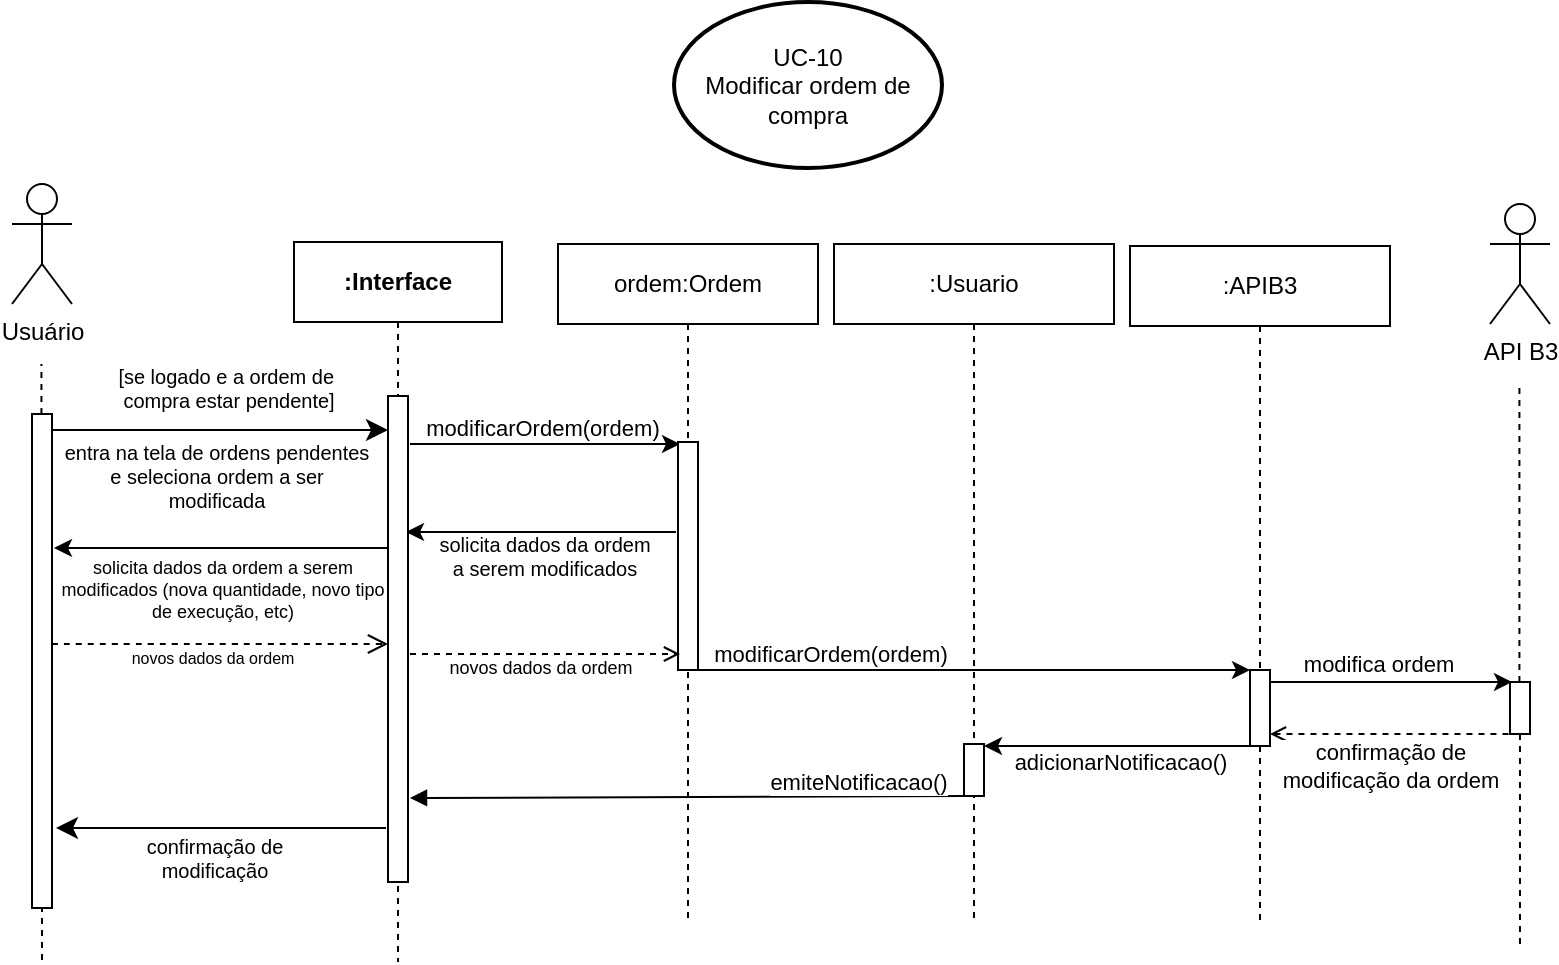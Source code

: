 <mxfile version="24.7.17">
  <diagram name="Página-1" id="LUhKTUrMw7wmdxUSNtai">
    <mxGraphModel dx="1434" dy="2010" grid="0" gridSize="10" guides="0" tooltips="1" connect="0" arrows="0" fold="1" page="1" pageScale="1" pageWidth="827" pageHeight="1169" math="0" shadow="0">
      <root>
        <mxCell id="0" />
        <mxCell id="1" parent="0" />
        <mxCell id="LeFruTOL68ddHuIKSZCm-1" value="Usuário" style="shape=umlActor;verticalLabelPosition=bottom;verticalAlign=top;html=1;" parent="1" vertex="1">
          <mxGeometry x="141" y="70" width="30" height="60" as="geometry" />
        </mxCell>
        <mxCell id="LeFruTOL68ddHuIKSZCm-2" value="" style="endArrow=none;dashed=1;html=1;rounded=0;" parent="1" edge="1" source="LeFruTOL68ddHuIKSZCm-5">
          <mxGeometry width="50" height="50" relative="1" as="geometry">
            <mxPoint x="156" y="440" as="sourcePoint" />
            <mxPoint x="155.72" y="160" as="targetPoint" />
          </mxGeometry>
        </mxCell>
        <mxCell id="LeFruTOL68ddHuIKSZCm-3" style="edgeStyle=orthogonalEdgeStyle;rounded=0;orthogonalLoop=1;jettySize=auto;html=1;curved=0;" parent="1" edge="1">
          <mxGeometry relative="1" as="geometry">
            <mxPoint x="340" y="200" as="sourcePoint" />
            <mxPoint x="475" y="200" as="targetPoint" />
            <Array as="points" />
          </mxGeometry>
        </mxCell>
        <mxCell id="LeFruTOL68ddHuIKSZCm-4" value="modificarOrdem(ordem)" style="edgeLabel;html=1;align=center;verticalAlign=middle;resizable=0;points=[];" parent="LeFruTOL68ddHuIKSZCm-3" vertex="1" connectable="0">
          <mxGeometry x="-0.128" y="1" relative="1" as="geometry">
            <mxPoint x="7" y="-7" as="offset" />
          </mxGeometry>
        </mxCell>
        <mxCell id="LeFruTOL68ddHuIKSZCm-6" value=":Usuario" style="shape=umlLifeline;perimeter=lifelinePerimeter;whiteSpace=wrap;html=1;container=1;dropTarget=0;collapsible=0;recursiveResize=0;outlineConnect=0;portConstraint=eastwest;newEdgeStyle={&quot;curved&quot;:0,&quot;rounded&quot;:0};" parent="1" vertex="1">
          <mxGeometry x="552" y="100" width="140" height="340" as="geometry" />
        </mxCell>
        <mxCell id="LeFruTOL68ddHuIKSZCm-7" value="" style="html=1;points=[[0,0,0,0,5],[0,1,0,0,-5],[1,0,0,0,5],[1,1,0,0,-5]];perimeter=orthogonalPerimeter;outlineConnect=0;targetShapes=umlLifeline;portConstraint=eastwest;newEdgeStyle={&quot;curved&quot;:0,&quot;rounded&quot;:0};" parent="LeFruTOL68ddHuIKSZCm-6" vertex="1">
          <mxGeometry x="65" y="250" width="10" height="26" as="geometry" />
        </mxCell>
        <mxCell id="LeFruTOL68ddHuIKSZCm-8" value=":APIB3" style="shape=umlLifeline;perimeter=lifelinePerimeter;whiteSpace=wrap;html=1;container=1;dropTarget=0;collapsible=0;recursiveResize=0;outlineConnect=0;portConstraint=eastwest;newEdgeStyle={&quot;curved&quot;:0,&quot;rounded&quot;:0};" parent="1" vertex="1">
          <mxGeometry x="700" y="101" width="130" height="339" as="geometry" />
        </mxCell>
        <mxCell id="LeFruTOL68ddHuIKSZCm-54" value="" style="html=1;points=[[0,0,0,0,5],[0,1,0,0,-5],[1,0,0,0,5],[1,1,0,0,-5]];perimeter=orthogonalPerimeter;outlineConnect=0;targetShapes=umlLifeline;portConstraint=eastwest;newEdgeStyle={&quot;curved&quot;:0,&quot;rounded&quot;:0};" parent="LeFruTOL68ddHuIKSZCm-8" vertex="1">
          <mxGeometry x="60" y="212" width="10" height="38" as="geometry" />
        </mxCell>
        <mxCell id="LeFruTOL68ddHuIKSZCm-16" value="ordem:Ordem" style="shape=umlLifeline;perimeter=lifelinePerimeter;whiteSpace=wrap;html=1;container=1;dropTarget=0;collapsible=0;recursiveResize=0;outlineConnect=0;portConstraint=eastwest;newEdgeStyle={&quot;curved&quot;:0,&quot;rounded&quot;:0};" parent="1" vertex="1">
          <mxGeometry x="414" y="100" width="130" height="340" as="geometry" />
        </mxCell>
        <mxCell id="LeFruTOL68ddHuIKSZCm-17" value="" style="html=1;points=[[0,0,0,0,5],[0,1,0,0,-5],[1,0,0,0,5],[1,1,0,0,-5]];perimeter=orthogonalPerimeter;outlineConnect=0;targetShapes=umlLifeline;portConstraint=eastwest;newEdgeStyle={&quot;curved&quot;:0,&quot;rounded&quot;:0};" parent="LeFruTOL68ddHuIKSZCm-16" vertex="1">
          <mxGeometry x="60" y="99" width="10" height="114" as="geometry" />
        </mxCell>
        <mxCell id="LeFruTOL68ddHuIKSZCm-40" value="" style="endArrow=classic;html=1;rounded=0;" parent="1" edge="1">
          <mxGeometry width="50" height="50" relative="1" as="geometry">
            <mxPoint x="760" y="351" as="sourcePoint" />
            <mxPoint x="627" y="351" as="targetPoint" />
          </mxGeometry>
        </mxCell>
        <mxCell id="LeFruTOL68ddHuIKSZCm-41" value="adicionarNotificacao()" style="edgeLabel;html=1;align=center;verticalAlign=middle;resizable=0;points=[];" parent="LeFruTOL68ddHuIKSZCm-40" vertex="1" connectable="0">
          <mxGeometry x="0.329" y="-2" relative="1" as="geometry">
            <mxPoint x="23" y="10" as="offset" />
          </mxGeometry>
        </mxCell>
        <mxCell id="LeFruTOL68ddHuIKSZCm-52" style="edgeStyle=orthogonalEdgeStyle;rounded=0;orthogonalLoop=1;jettySize=auto;html=1;curved=0;exitX=1;exitY=1;exitDx=0;exitDy=0;exitPerimeter=0;" parent="1" edge="1">
          <mxGeometry relative="1" as="geometry">
            <mxPoint x="484.0" y="250" as="sourcePoint" />
            <mxPoint x="760" y="313" as="targetPoint" />
            <Array as="points">
              <mxPoint x="484" y="313" />
            </Array>
          </mxGeometry>
        </mxCell>
        <mxCell id="LeFruTOL68ddHuIKSZCm-53" value="modificarOrdem(ordem)" style="edgeLabel;html=1;align=center;verticalAlign=middle;resizable=0;points=[];" parent="LeFruTOL68ddHuIKSZCm-52" vertex="1" connectable="0">
          <mxGeometry x="-0.128" y="1" relative="1" as="geometry">
            <mxPoint x="-19" y="-7" as="offset" />
          </mxGeometry>
        </mxCell>
        <mxCell id="cZG0biF8OXEsiVtM545H-1" value="API B3" style="shape=umlActor;verticalLabelPosition=bottom;verticalAlign=top;html=1;" parent="1" vertex="1">
          <mxGeometry x="880" y="80" width="30" height="60" as="geometry" />
        </mxCell>
        <mxCell id="cZG0biF8OXEsiVtM545H-2" value="" style="endArrow=none;dashed=1;html=1;rounded=0;" parent="1" source="cZG0biF8OXEsiVtM545H-3" edge="1">
          <mxGeometry width="50" height="50" relative="1" as="geometry">
            <mxPoint x="894.99" y="450" as="sourcePoint" />
            <mxPoint x="894.71" y="170" as="targetPoint" />
          </mxGeometry>
        </mxCell>
        <mxCell id="cZG0biF8OXEsiVtM545H-4" value="" style="endArrow=none;dashed=1;html=1;rounded=0;" parent="1" target="cZG0biF8OXEsiVtM545H-3" edge="1">
          <mxGeometry width="50" height="50" relative="1" as="geometry">
            <mxPoint x="894.99" y="450" as="sourcePoint" />
            <mxPoint x="894.71" y="170" as="targetPoint" />
          </mxGeometry>
        </mxCell>
        <mxCell id="cZG0biF8OXEsiVtM545H-3" value="" style="html=1;points=[[0,0,0,0,5],[0,1,0,0,-5],[1,0,0,0,5],[1,1,0,0,-5]];perimeter=orthogonalPerimeter;outlineConnect=0;targetShapes=umlLifeline;portConstraint=eastwest;newEdgeStyle={&quot;curved&quot;:0,&quot;rounded&quot;:0};" parent="1" vertex="1">
          <mxGeometry x="890" y="319" width="10" height="26" as="geometry" />
        </mxCell>
        <mxCell id="cZG0biF8OXEsiVtM545H-5" value="" style="endArrow=classic;html=1;rounded=0;" parent="1" edge="1">
          <mxGeometry width="50" height="50" relative="1" as="geometry">
            <mxPoint x="770" y="319" as="sourcePoint" />
            <mxPoint x="891" y="319" as="targetPoint" />
          </mxGeometry>
        </mxCell>
        <mxCell id="cZG0biF8OXEsiVtM545H-6" value="modifica ordem" style="edgeLabel;html=1;align=center;verticalAlign=middle;resizable=0;points=[];" parent="cZG0biF8OXEsiVtM545H-5" vertex="1" connectable="0">
          <mxGeometry x="-0.44" relative="1" as="geometry">
            <mxPoint x="20" y="-9" as="offset" />
          </mxGeometry>
        </mxCell>
        <mxCell id="cZG0biF8OXEsiVtM545H-7" value="" style="endArrow=none;html=1;rounded=0;startArrow=open;startFill=0;endFill=0;dashed=1;" parent="1" edge="1">
          <mxGeometry width="50" height="50" relative="1" as="geometry">
            <mxPoint x="770" y="345" as="sourcePoint" />
            <mxPoint x="891" y="345" as="targetPoint" />
          </mxGeometry>
        </mxCell>
        <mxCell id="cZG0biF8OXEsiVtM545H-8" value="confirmação de&lt;div&gt;modificação da ordem&lt;/div&gt;" style="edgeLabel;html=1;align=center;verticalAlign=middle;resizable=0;points=[];" parent="cZG0biF8OXEsiVtM545H-7" vertex="1" connectable="0">
          <mxGeometry x="-0.44" relative="1" as="geometry">
            <mxPoint x="26" y="16" as="offset" />
          </mxGeometry>
        </mxCell>
        <mxCell id="RtnCjoNbt2poetdWACqC-1" style="edgeStyle=orthogonalEdgeStyle;rounded=0;orthogonalLoop=1;jettySize=auto;html=1;curved=0;startArrow=classic;startFill=1;endArrow=none;endFill=0;" parent="1" edge="1">
          <mxGeometry relative="1" as="geometry">
            <mxPoint x="338" y="244" as="sourcePoint" />
            <mxPoint x="473" y="244" as="targetPoint" />
            <Array as="points" />
          </mxGeometry>
        </mxCell>
        <mxCell id="RtnCjoNbt2poetdWACqC-2" value="solicita dados da ordem&lt;div style=&quot;font-size: 10px;&quot;&gt;a serem modificados&lt;/div&gt;" style="edgeLabel;html=1;align=center;verticalAlign=middle;resizable=0;points=[];fontSize=10;" parent="RtnCjoNbt2poetdWACqC-1" vertex="1" connectable="0">
          <mxGeometry x="-0.128" y="1" relative="1" as="geometry">
            <mxPoint x="10" y="13" as="offset" />
          </mxGeometry>
        </mxCell>
        <mxCell id="RtnCjoNbt2poetdWACqC-3" style="edgeStyle=orthogonalEdgeStyle;rounded=0;orthogonalLoop=1;jettySize=auto;html=1;curved=0;startArrow=none;startFill=0;endArrow=open;endFill=0;dashed=1;" parent="1" edge="1">
          <mxGeometry relative="1" as="geometry">
            <mxPoint x="340" y="305" as="sourcePoint" />
            <mxPoint x="475" y="305" as="targetPoint" />
            <Array as="points" />
          </mxGeometry>
        </mxCell>
        <mxCell id="RtnCjoNbt2poetdWACqC-4" value="novos dados da ordem" style="edgeLabel;html=1;align=center;verticalAlign=middle;resizable=0;points=[];fontSize=9;" parent="RtnCjoNbt2poetdWACqC-3" vertex="1" connectable="0">
          <mxGeometry x="-0.128" y="1" relative="1" as="geometry">
            <mxPoint x="6" y="8" as="offset" />
          </mxGeometry>
        </mxCell>
        <mxCell id="vw8rz6Q8VEfKvOzIksgU-1" value="" style="endArrow=none;dashed=1;html=1;rounded=0;" edge="1" parent="1" target="LeFruTOL68ddHuIKSZCm-5">
          <mxGeometry width="50" height="50" relative="1" as="geometry">
            <mxPoint x="156" y="458" as="sourcePoint" />
            <mxPoint x="166.72" y="160" as="targetPoint" />
          </mxGeometry>
        </mxCell>
        <mxCell id="LeFruTOL68ddHuIKSZCm-5" value="" style="html=1;points=[[0,0,0,0,5],[0,1,0,0,-5],[1,0,0,0,5],[1,1,0,0,-5]];perimeter=orthogonalPerimeter;outlineConnect=0;targetShapes=umlLifeline;portConstraint=eastwest;newEdgeStyle={&quot;curved&quot;:0,&quot;rounded&quot;:0};" parent="1" vertex="1">
          <mxGeometry x="151" y="185" width="10" height="247" as="geometry" />
        </mxCell>
        <mxCell id="vw8rz6Q8VEfKvOzIksgU-2" value="&lt;b&gt;:Interface&lt;/b&gt;" style="shape=umlLifeline;perimeter=lifelinePerimeter;whiteSpace=wrap;html=1;container=0;dropTarget=0;collapsible=0;recursiveResize=0;outlineConnect=0;portConstraint=eastwest;newEdgeStyle={&quot;edgeStyle&quot;:&quot;elbowEdgeStyle&quot;,&quot;elbow&quot;:&quot;vertical&quot;,&quot;curved&quot;:0,&quot;rounded&quot;:0};" vertex="1" parent="1">
          <mxGeometry x="282" y="99" width="104" height="360" as="geometry" />
        </mxCell>
        <mxCell id="vw8rz6Q8VEfKvOzIksgU-3" value="" style="html=1;points=[];perimeter=orthogonalPerimeter;outlineConnect=0;targetShapes=umlLifeline;portConstraint=eastwest;newEdgeStyle={&quot;edgeStyle&quot;:&quot;elbowEdgeStyle&quot;,&quot;elbow&quot;:&quot;vertical&quot;,&quot;curved&quot;:0,&quot;rounded&quot;:0};" vertex="1" parent="vw8rz6Q8VEfKvOzIksgU-2">
          <mxGeometry x="47" y="77" width="10" height="243" as="geometry" />
        </mxCell>
        <mxCell id="vw8rz6Q8VEfKvOzIksgU-4" value="[se logado e a ordem de&amp;nbsp;&lt;div style=&quot;font-size: 10px;&quot;&gt;compra estar pendente]&lt;/div&gt;" style="text;html=1;align=center;verticalAlign=middle;resizable=0;points=[];autosize=1;strokeColor=none;fillColor=none;fontSize=10;" vertex="1" parent="1">
          <mxGeometry x="184" y="154" width="129" height="36" as="geometry" />
        </mxCell>
        <mxCell id="vw8rz6Q8VEfKvOzIksgU-5" value="" style="endArrow=classic;html=1;rounded=0;fontSize=12;startSize=8;endSize=8;curved=1;" edge="1" parent="1" target="vw8rz6Q8VEfKvOzIksgU-3">
          <mxGeometry width="50" height="50" relative="1" as="geometry">
            <mxPoint x="161" y="193" as="sourcePoint" />
            <mxPoint x="315" y="193" as="targetPoint" />
          </mxGeometry>
        </mxCell>
        <mxCell id="vw8rz6Q8VEfKvOzIksgU-6" value="entra na tela de ordens pendentes&lt;div style=&quot;font-size: 10px;&quot;&gt;e seleciona ordem a ser&lt;/div&gt;&lt;div style=&quot;font-size: 10px;&quot;&gt;modificada&lt;/div&gt;" style="edgeLabel;html=1;align=center;verticalAlign=middle;resizable=0;points=[];fontSize=10;" vertex="1" connectable="0" parent="vw8rz6Q8VEfKvOzIksgU-5">
          <mxGeometry x="-0.05" y="-2" relative="1" as="geometry">
            <mxPoint x="2" y="21" as="offset" />
          </mxGeometry>
        </mxCell>
        <mxCell id="vw8rz6Q8VEfKvOzIksgU-7" style="edgeStyle=orthogonalEdgeStyle;rounded=0;orthogonalLoop=1;jettySize=auto;html=1;curved=0;startArrow=classic;startFill=1;endArrow=none;endFill=0;" edge="1" parent="1">
          <mxGeometry relative="1" as="geometry">
            <mxPoint x="162" y="252" as="sourcePoint" />
            <mxPoint x="329" y="252" as="targetPoint" />
            <Array as="points" />
          </mxGeometry>
        </mxCell>
        <mxCell id="vw8rz6Q8VEfKvOzIksgU-8" value="solicita dados da ordem a serem&lt;div&gt;modificados (nova quantidade, novo tipo&lt;/div&gt;&lt;div&gt;de execução, etc)&lt;/div&gt;" style="edgeLabel;html=1;align=center;verticalAlign=middle;resizable=0;points=[];fontSize=9;" vertex="1" connectable="0" parent="vw8rz6Q8VEfKvOzIksgU-7">
          <mxGeometry x="-0.128" y="1" relative="1" as="geometry">
            <mxPoint x="11" y="22" as="offset" />
          </mxGeometry>
        </mxCell>
        <mxCell id="vw8rz6Q8VEfKvOzIksgU-11" value="" style="endArrow=open;html=1;rounded=0;fontSize=12;startSize=8;endSize=8;curved=1;endFill=0;dashed=1;" edge="1" parent="1">
          <mxGeometry width="50" height="50" relative="1" as="geometry">
            <mxPoint x="161" y="300" as="sourcePoint" />
            <mxPoint x="329" y="300" as="targetPoint" />
          </mxGeometry>
        </mxCell>
        <mxCell id="vw8rz6Q8VEfKvOzIksgU-12" value="novos dados da ordem" style="edgeLabel;html=1;align=center;verticalAlign=middle;resizable=0;points=[];fontSize=8;" vertex="1" connectable="0" parent="vw8rz6Q8VEfKvOzIksgU-11">
          <mxGeometry x="-0.175" y="-1" relative="1" as="geometry">
            <mxPoint x="10" y="6" as="offset" />
          </mxGeometry>
        </mxCell>
        <mxCell id="LeFruTOL68ddHuIKSZCm-14" value="" style="edgeStyle=none;orthogonalLoop=1;jettySize=auto;html=1;rounded=0;startArrow=none;startFill=0;endArrow=block;endFill=1;exitX=0;exitY=1;exitDx=0;exitDy=-5;exitPerimeter=0;" parent="1" edge="1">
          <mxGeometry width="100" relative="1" as="geometry">
            <mxPoint x="617" y="376" as="sourcePoint" />
            <mxPoint x="340" y="377" as="targetPoint" />
            <Array as="points" />
          </mxGeometry>
        </mxCell>
        <mxCell id="LeFruTOL68ddHuIKSZCm-15" value="emiteNotificacao()" style="edgeLabel;html=1;align=center;verticalAlign=middle;resizable=0;points=[];" parent="LeFruTOL68ddHuIKSZCm-14" vertex="1" connectable="0">
          <mxGeometry x="-0.16" y="1" relative="1" as="geometry">
            <mxPoint x="63" y="-9" as="offset" />
          </mxGeometry>
        </mxCell>
        <mxCell id="vw8rz6Q8VEfKvOzIksgU-14" value="" style="endArrow=classic;html=1;rounded=0;fontSize=12;startSize=8;endSize=8;curved=1;" edge="1" parent="1">
          <mxGeometry width="50" height="50" relative="1" as="geometry">
            <mxPoint x="328" y="392" as="sourcePoint" />
            <mxPoint x="163" y="392" as="targetPoint" />
          </mxGeometry>
        </mxCell>
        <mxCell id="vw8rz6Q8VEfKvOzIksgU-15" value="confirmação de&lt;div style=&quot;font-size: 10px;&quot;&gt;modificação&lt;/div&gt;" style="edgeLabel;html=1;align=center;verticalAlign=middle;resizable=0;points=[];fontSize=10;" vertex="1" connectable="0" parent="vw8rz6Q8VEfKvOzIksgU-14">
          <mxGeometry x="0.105" y="-1" relative="1" as="geometry">
            <mxPoint x="5" y="16" as="offset" />
          </mxGeometry>
        </mxCell>
        <mxCell id="vw8rz6Q8VEfKvOzIksgU-16" value="UC-10&lt;div&gt;Modificar ordem de&lt;/div&gt;&lt;div&gt;compra&lt;/div&gt;" style="strokeWidth=2;html=1;shape=mxgraph.flowchart.start_1;whiteSpace=wrap;" vertex="1" parent="1">
          <mxGeometry x="472" y="-21" width="134" height="83" as="geometry" />
        </mxCell>
      </root>
    </mxGraphModel>
  </diagram>
</mxfile>
